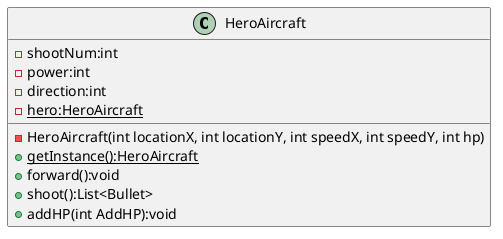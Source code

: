 @startuml
'https://plantuml.com/class-diagram
class HeroAircraft {
    - shootNum:int
    - power:int
    - direction:int
    - {static}hero:HeroAircraft

    - HeroAircraft(int locationX, int locationY, int speedX, int speedY, int hp)
    + {static}getInstance():HeroAircraft
    + forward():void
    + shoot():List<Bullet>
    + addHP(int AddHP):void

}


@enduml